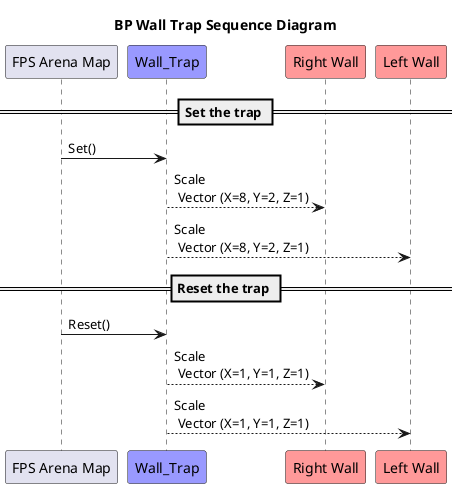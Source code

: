 @startuml

title BP Wall Trap Sequence Diagram
participant "FPS Arena Map" as FPS_Map 
participant Wall_Trap as Wall_Trap  #9999FF
participant "Right Wall" as Wall_R  #FF9999
participant "Left Wall" as Wall_L  #FF9999
== Set the trap ==
FPS_Map -> Wall_Trap: Set()
Wall_Trap --> Wall_R: Scale \n Vector (X=8, Y=2, Z=1)
Wall_Trap --> Wall_L: Scale \n Vector (X=8, Y=2, Z=1)
== Reset the trap ==
FPS_Map -> Wall_Trap: Reset()
Wall_Trap --> Wall_R: Scale \n Vector (X=1, Y=1, Z=1)
Wall_Trap --> Wall_L: Scale \n Vector (X=1, Y=1, Z=1)
@enduml
